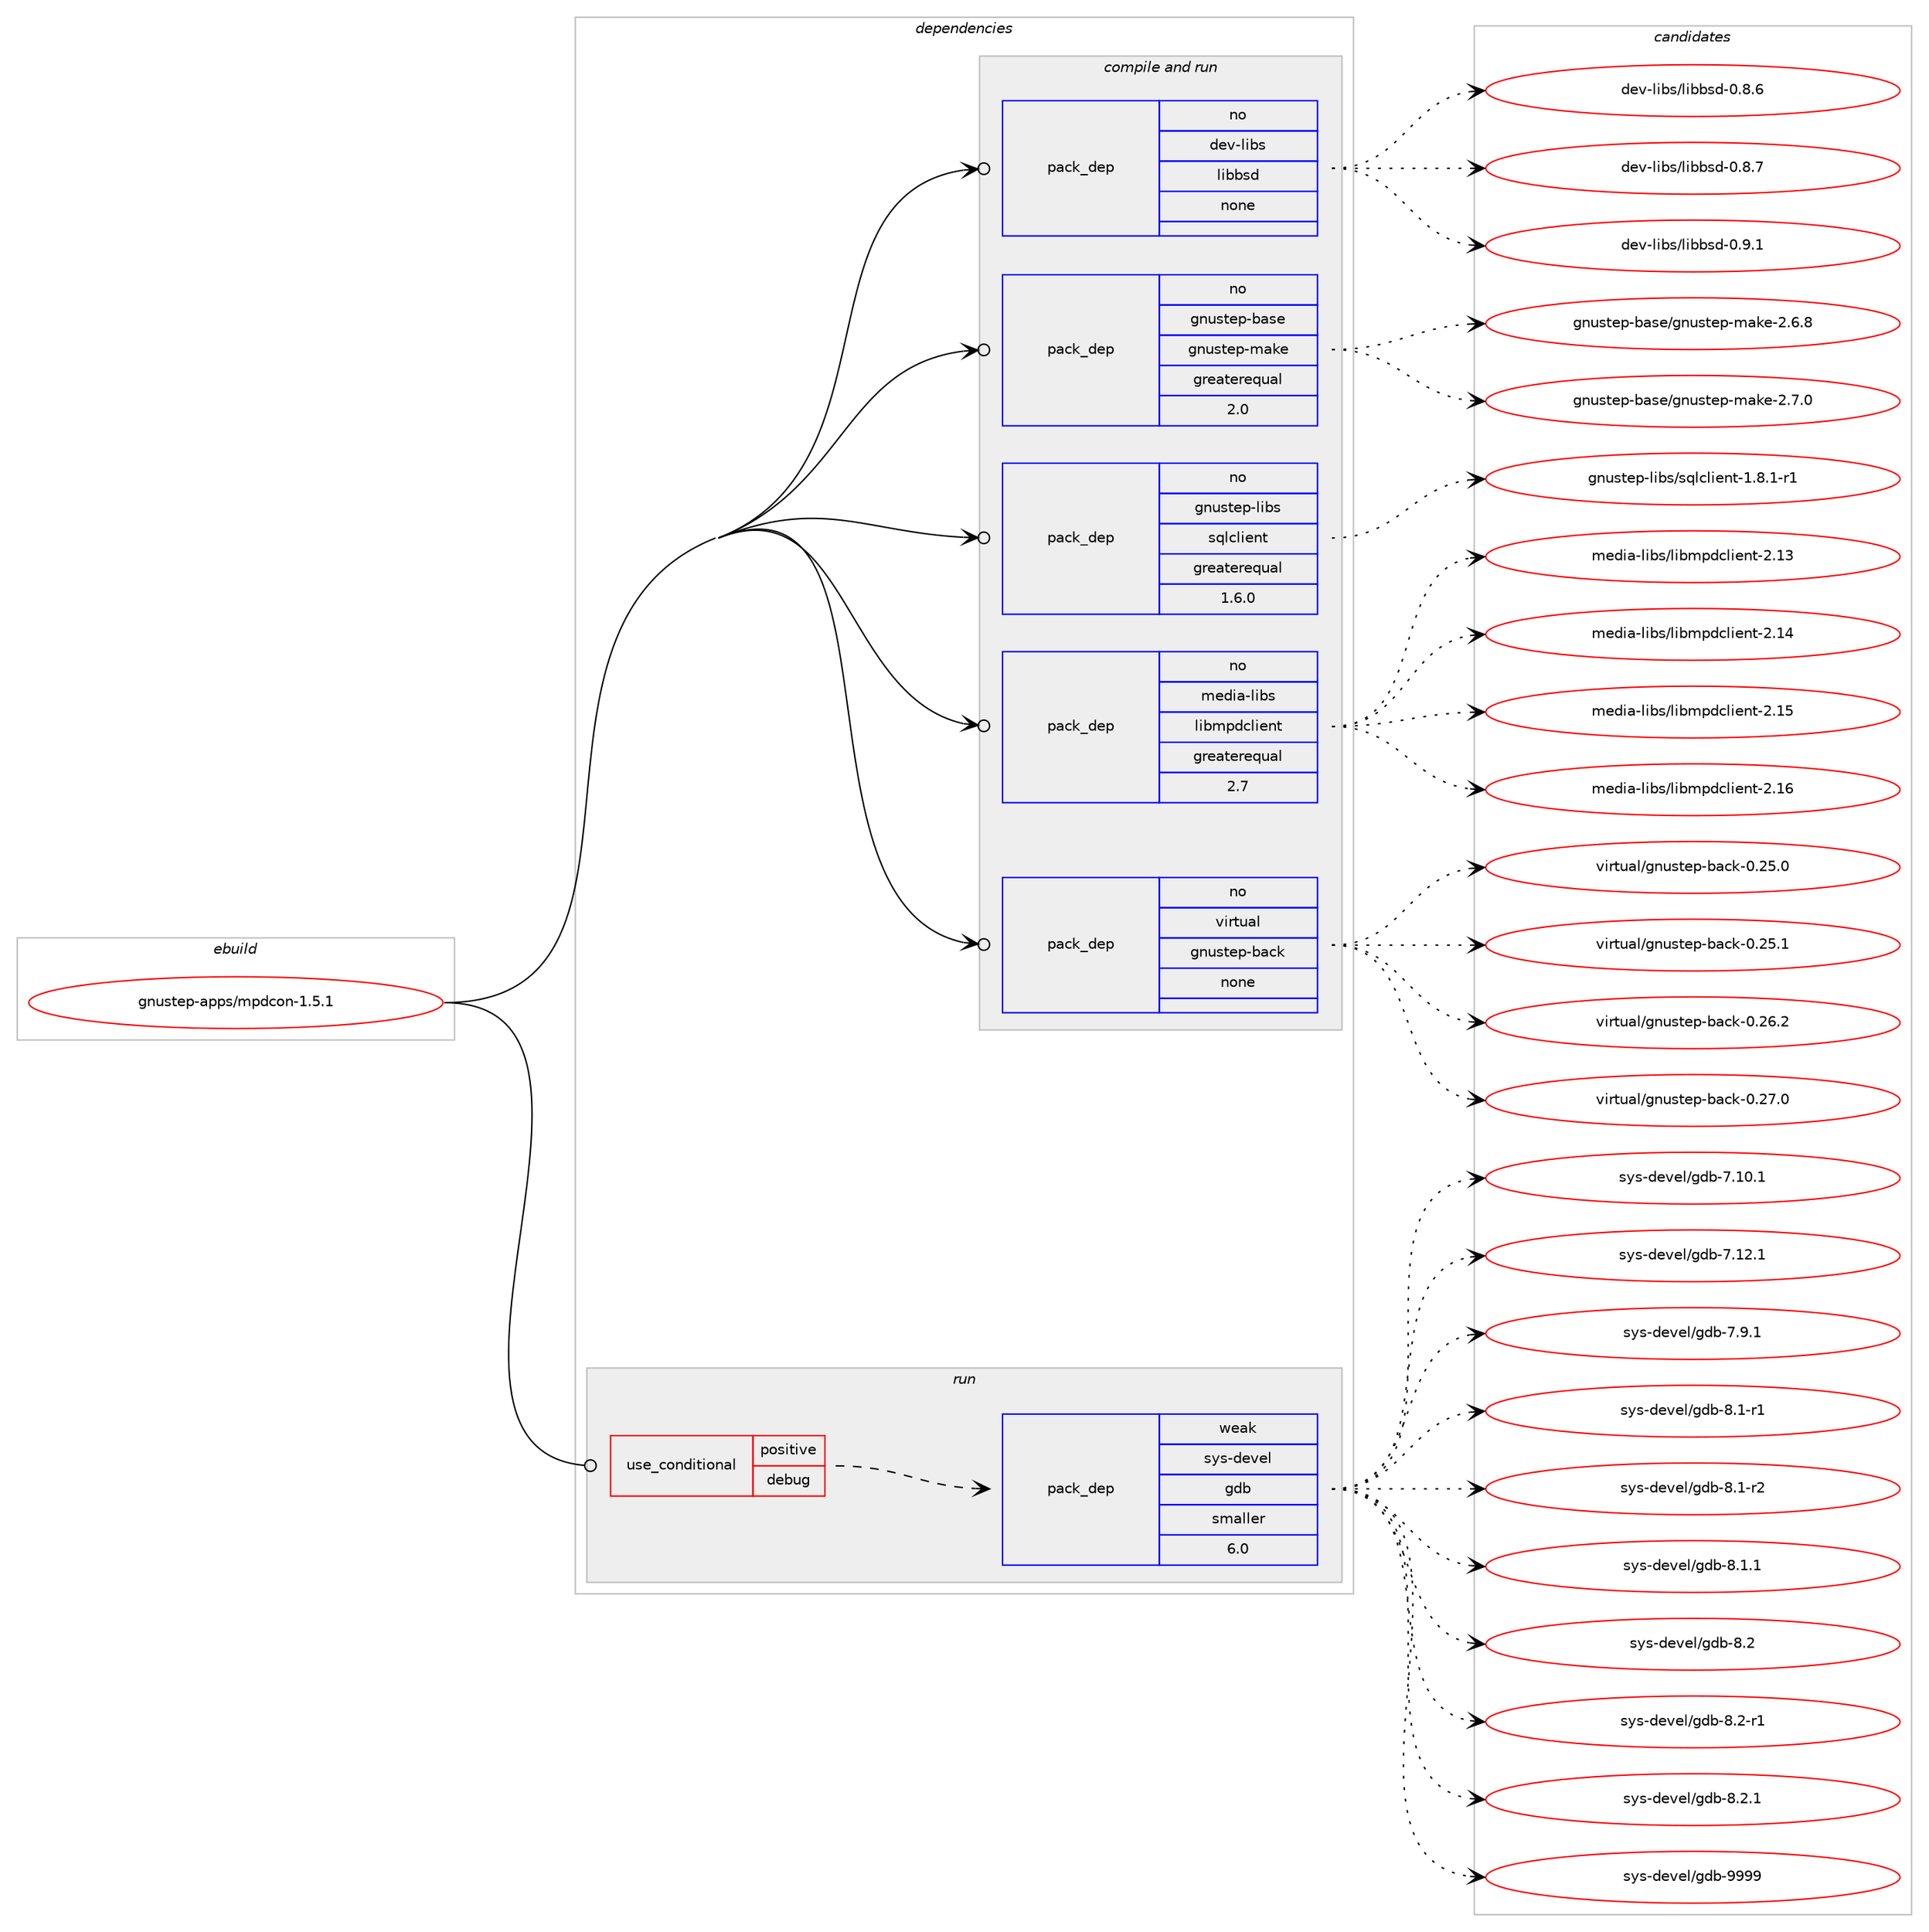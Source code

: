 digraph prolog {

# *************
# Graph options
# *************

newrank=true;
concentrate=true;
compound=true;
graph [rankdir=LR,fontname=Helvetica,fontsize=10,ranksep=1.5];#, ranksep=2.5, nodesep=0.2];
edge  [arrowhead=vee];
node  [fontname=Helvetica,fontsize=10];

# **********
# The ebuild
# **********

subgraph cluster_leftcol {
color=gray;
rank=same;
label=<<i>ebuild</i>>;
id [label="gnustep-apps/mpdcon-1.5.1", color=red, width=4, href="../gnustep-apps/mpdcon-1.5.1.svg"];
}

# ****************
# The dependencies
# ****************

subgraph cluster_midcol {
color=gray;
label=<<i>dependencies</i>>;
subgraph cluster_compile {
fillcolor="#eeeeee";
style=filled;
label=<<i>compile</i>>;
}
subgraph cluster_compileandrun {
fillcolor="#eeeeee";
style=filled;
label=<<i>compile and run</i>>;
subgraph pack1116661 {
dependency1569194 [label=<<TABLE BORDER="0" CELLBORDER="1" CELLSPACING="0" CELLPADDING="4" WIDTH="220"><TR><TD ROWSPAN="6" CELLPADDING="30">pack_dep</TD></TR><TR><TD WIDTH="110">no</TD></TR><TR><TD>dev-libs</TD></TR><TR><TD>libbsd</TD></TR><TR><TD>none</TD></TR><TR><TD></TD></TR></TABLE>>, shape=none, color=blue];
}
id:e -> dependency1569194:w [weight=20,style="solid",arrowhead="odotvee"];
subgraph pack1116662 {
dependency1569195 [label=<<TABLE BORDER="0" CELLBORDER="1" CELLSPACING="0" CELLPADDING="4" WIDTH="220"><TR><TD ROWSPAN="6" CELLPADDING="30">pack_dep</TD></TR><TR><TD WIDTH="110">no</TD></TR><TR><TD>gnustep-base</TD></TR><TR><TD>gnustep-make</TD></TR><TR><TD>greaterequal</TD></TR><TR><TD>2.0</TD></TR></TABLE>>, shape=none, color=blue];
}
id:e -> dependency1569195:w [weight=20,style="solid",arrowhead="odotvee"];
subgraph pack1116663 {
dependency1569196 [label=<<TABLE BORDER="0" CELLBORDER="1" CELLSPACING="0" CELLPADDING="4" WIDTH="220"><TR><TD ROWSPAN="6" CELLPADDING="30">pack_dep</TD></TR><TR><TD WIDTH="110">no</TD></TR><TR><TD>gnustep-libs</TD></TR><TR><TD>sqlclient</TD></TR><TR><TD>greaterequal</TD></TR><TR><TD>1.6.0</TD></TR></TABLE>>, shape=none, color=blue];
}
id:e -> dependency1569196:w [weight=20,style="solid",arrowhead="odotvee"];
subgraph pack1116664 {
dependency1569197 [label=<<TABLE BORDER="0" CELLBORDER="1" CELLSPACING="0" CELLPADDING="4" WIDTH="220"><TR><TD ROWSPAN="6" CELLPADDING="30">pack_dep</TD></TR><TR><TD WIDTH="110">no</TD></TR><TR><TD>media-libs</TD></TR><TR><TD>libmpdclient</TD></TR><TR><TD>greaterequal</TD></TR><TR><TD>2.7</TD></TR></TABLE>>, shape=none, color=blue];
}
id:e -> dependency1569197:w [weight=20,style="solid",arrowhead="odotvee"];
subgraph pack1116665 {
dependency1569198 [label=<<TABLE BORDER="0" CELLBORDER="1" CELLSPACING="0" CELLPADDING="4" WIDTH="220"><TR><TD ROWSPAN="6" CELLPADDING="30">pack_dep</TD></TR><TR><TD WIDTH="110">no</TD></TR><TR><TD>virtual</TD></TR><TR><TD>gnustep-back</TD></TR><TR><TD>none</TD></TR><TR><TD></TD></TR></TABLE>>, shape=none, color=blue];
}
id:e -> dependency1569198:w [weight=20,style="solid",arrowhead="odotvee"];
}
subgraph cluster_run {
fillcolor="#eeeeee";
style=filled;
label=<<i>run</i>>;
subgraph cond428248 {
dependency1569199 [label=<<TABLE BORDER="0" CELLBORDER="1" CELLSPACING="0" CELLPADDING="4"><TR><TD ROWSPAN="3" CELLPADDING="10">use_conditional</TD></TR><TR><TD>positive</TD></TR><TR><TD>debug</TD></TR></TABLE>>, shape=none, color=red];
subgraph pack1116666 {
dependency1569200 [label=<<TABLE BORDER="0" CELLBORDER="1" CELLSPACING="0" CELLPADDING="4" WIDTH="220"><TR><TD ROWSPAN="6" CELLPADDING="30">pack_dep</TD></TR><TR><TD WIDTH="110">weak</TD></TR><TR><TD>sys-devel</TD></TR><TR><TD>gdb</TD></TR><TR><TD>smaller</TD></TR><TR><TD>6.0</TD></TR></TABLE>>, shape=none, color=blue];
}
dependency1569199:e -> dependency1569200:w [weight=20,style="dashed",arrowhead="vee"];
}
id:e -> dependency1569199:w [weight=20,style="solid",arrowhead="odot"];
}
}

# **************
# The candidates
# **************

subgraph cluster_choices {
rank=same;
color=gray;
label=<<i>candidates</i>>;

subgraph choice1116661 {
color=black;
nodesep=1;
choice1001011184510810598115471081059898115100454846564654 [label="dev-libs/libbsd-0.8.6", color=red, width=4,href="../dev-libs/libbsd-0.8.6.svg"];
choice1001011184510810598115471081059898115100454846564655 [label="dev-libs/libbsd-0.8.7", color=red, width=4,href="../dev-libs/libbsd-0.8.7.svg"];
choice1001011184510810598115471081059898115100454846574649 [label="dev-libs/libbsd-0.9.1", color=red, width=4,href="../dev-libs/libbsd-0.9.1.svg"];
dependency1569194:e -> choice1001011184510810598115471081059898115100454846564654:w [style=dotted,weight="100"];
dependency1569194:e -> choice1001011184510810598115471081059898115100454846564655:w [style=dotted,weight="100"];
dependency1569194:e -> choice1001011184510810598115471081059898115100454846574649:w [style=dotted,weight="100"];
}
subgraph choice1116662 {
color=black;
nodesep=1;
choice103110117115116101112459897115101471031101171151161011124510997107101455046544656 [label="gnustep-base/gnustep-make-2.6.8", color=red, width=4,href="../gnustep-base/gnustep-make-2.6.8.svg"];
choice103110117115116101112459897115101471031101171151161011124510997107101455046554648 [label="gnustep-base/gnustep-make-2.7.0", color=red, width=4,href="../gnustep-base/gnustep-make-2.7.0.svg"];
dependency1569195:e -> choice103110117115116101112459897115101471031101171151161011124510997107101455046544656:w [style=dotted,weight="100"];
dependency1569195:e -> choice103110117115116101112459897115101471031101171151161011124510997107101455046554648:w [style=dotted,weight="100"];
}
subgraph choice1116663 {
color=black;
nodesep=1;
choice103110117115116101112451081059811547115113108991081051011101164549465646494511449 [label="gnustep-libs/sqlclient-1.8.1-r1", color=red, width=4,href="../gnustep-libs/sqlclient-1.8.1-r1.svg"];
dependency1569196:e -> choice103110117115116101112451081059811547115113108991081051011101164549465646494511449:w [style=dotted,weight="100"];
}
subgraph choice1116664 {
color=black;
nodesep=1;
choice1091011001059745108105981154710810598109112100991081051011101164550464951 [label="media-libs/libmpdclient-2.13", color=red, width=4,href="../media-libs/libmpdclient-2.13.svg"];
choice1091011001059745108105981154710810598109112100991081051011101164550464952 [label="media-libs/libmpdclient-2.14", color=red, width=4,href="../media-libs/libmpdclient-2.14.svg"];
choice1091011001059745108105981154710810598109112100991081051011101164550464953 [label="media-libs/libmpdclient-2.15", color=red, width=4,href="../media-libs/libmpdclient-2.15.svg"];
choice1091011001059745108105981154710810598109112100991081051011101164550464954 [label="media-libs/libmpdclient-2.16", color=red, width=4,href="../media-libs/libmpdclient-2.16.svg"];
dependency1569197:e -> choice1091011001059745108105981154710810598109112100991081051011101164550464951:w [style=dotted,weight="100"];
dependency1569197:e -> choice1091011001059745108105981154710810598109112100991081051011101164550464952:w [style=dotted,weight="100"];
dependency1569197:e -> choice1091011001059745108105981154710810598109112100991081051011101164550464953:w [style=dotted,weight="100"];
dependency1569197:e -> choice1091011001059745108105981154710810598109112100991081051011101164550464954:w [style=dotted,weight="100"];
}
subgraph choice1116665 {
color=black;
nodesep=1;
choice11810511411611797108471031101171151161011124598979910745484650534648 [label="virtual/gnustep-back-0.25.0", color=red, width=4,href="../virtual/gnustep-back-0.25.0.svg"];
choice11810511411611797108471031101171151161011124598979910745484650534649 [label="virtual/gnustep-back-0.25.1", color=red, width=4,href="../virtual/gnustep-back-0.25.1.svg"];
choice11810511411611797108471031101171151161011124598979910745484650544650 [label="virtual/gnustep-back-0.26.2", color=red, width=4,href="../virtual/gnustep-back-0.26.2.svg"];
choice11810511411611797108471031101171151161011124598979910745484650554648 [label="virtual/gnustep-back-0.27.0", color=red, width=4,href="../virtual/gnustep-back-0.27.0.svg"];
dependency1569198:e -> choice11810511411611797108471031101171151161011124598979910745484650534648:w [style=dotted,weight="100"];
dependency1569198:e -> choice11810511411611797108471031101171151161011124598979910745484650534649:w [style=dotted,weight="100"];
dependency1569198:e -> choice11810511411611797108471031101171151161011124598979910745484650544650:w [style=dotted,weight="100"];
dependency1569198:e -> choice11810511411611797108471031101171151161011124598979910745484650554648:w [style=dotted,weight="100"];
}
subgraph choice1116666 {
color=black;
nodesep=1;
choice11512111545100101118101108471031009845554649484649 [label="sys-devel/gdb-7.10.1", color=red, width=4,href="../sys-devel/gdb-7.10.1.svg"];
choice11512111545100101118101108471031009845554649504649 [label="sys-devel/gdb-7.12.1", color=red, width=4,href="../sys-devel/gdb-7.12.1.svg"];
choice115121115451001011181011084710310098455546574649 [label="sys-devel/gdb-7.9.1", color=red, width=4,href="../sys-devel/gdb-7.9.1.svg"];
choice115121115451001011181011084710310098455646494511449 [label="sys-devel/gdb-8.1-r1", color=red, width=4,href="../sys-devel/gdb-8.1-r1.svg"];
choice115121115451001011181011084710310098455646494511450 [label="sys-devel/gdb-8.1-r2", color=red, width=4,href="../sys-devel/gdb-8.1-r2.svg"];
choice115121115451001011181011084710310098455646494649 [label="sys-devel/gdb-8.1.1", color=red, width=4,href="../sys-devel/gdb-8.1.1.svg"];
choice11512111545100101118101108471031009845564650 [label="sys-devel/gdb-8.2", color=red, width=4,href="../sys-devel/gdb-8.2.svg"];
choice115121115451001011181011084710310098455646504511449 [label="sys-devel/gdb-8.2-r1", color=red, width=4,href="../sys-devel/gdb-8.2-r1.svg"];
choice115121115451001011181011084710310098455646504649 [label="sys-devel/gdb-8.2.1", color=red, width=4,href="../sys-devel/gdb-8.2.1.svg"];
choice1151211154510010111810110847103100984557575757 [label="sys-devel/gdb-9999", color=red, width=4,href="../sys-devel/gdb-9999.svg"];
dependency1569200:e -> choice11512111545100101118101108471031009845554649484649:w [style=dotted,weight="100"];
dependency1569200:e -> choice11512111545100101118101108471031009845554649504649:w [style=dotted,weight="100"];
dependency1569200:e -> choice115121115451001011181011084710310098455546574649:w [style=dotted,weight="100"];
dependency1569200:e -> choice115121115451001011181011084710310098455646494511449:w [style=dotted,weight="100"];
dependency1569200:e -> choice115121115451001011181011084710310098455646494511450:w [style=dotted,weight="100"];
dependency1569200:e -> choice115121115451001011181011084710310098455646494649:w [style=dotted,weight="100"];
dependency1569200:e -> choice11512111545100101118101108471031009845564650:w [style=dotted,weight="100"];
dependency1569200:e -> choice115121115451001011181011084710310098455646504511449:w [style=dotted,weight="100"];
dependency1569200:e -> choice115121115451001011181011084710310098455646504649:w [style=dotted,weight="100"];
dependency1569200:e -> choice1151211154510010111810110847103100984557575757:w [style=dotted,weight="100"];
}
}

}
